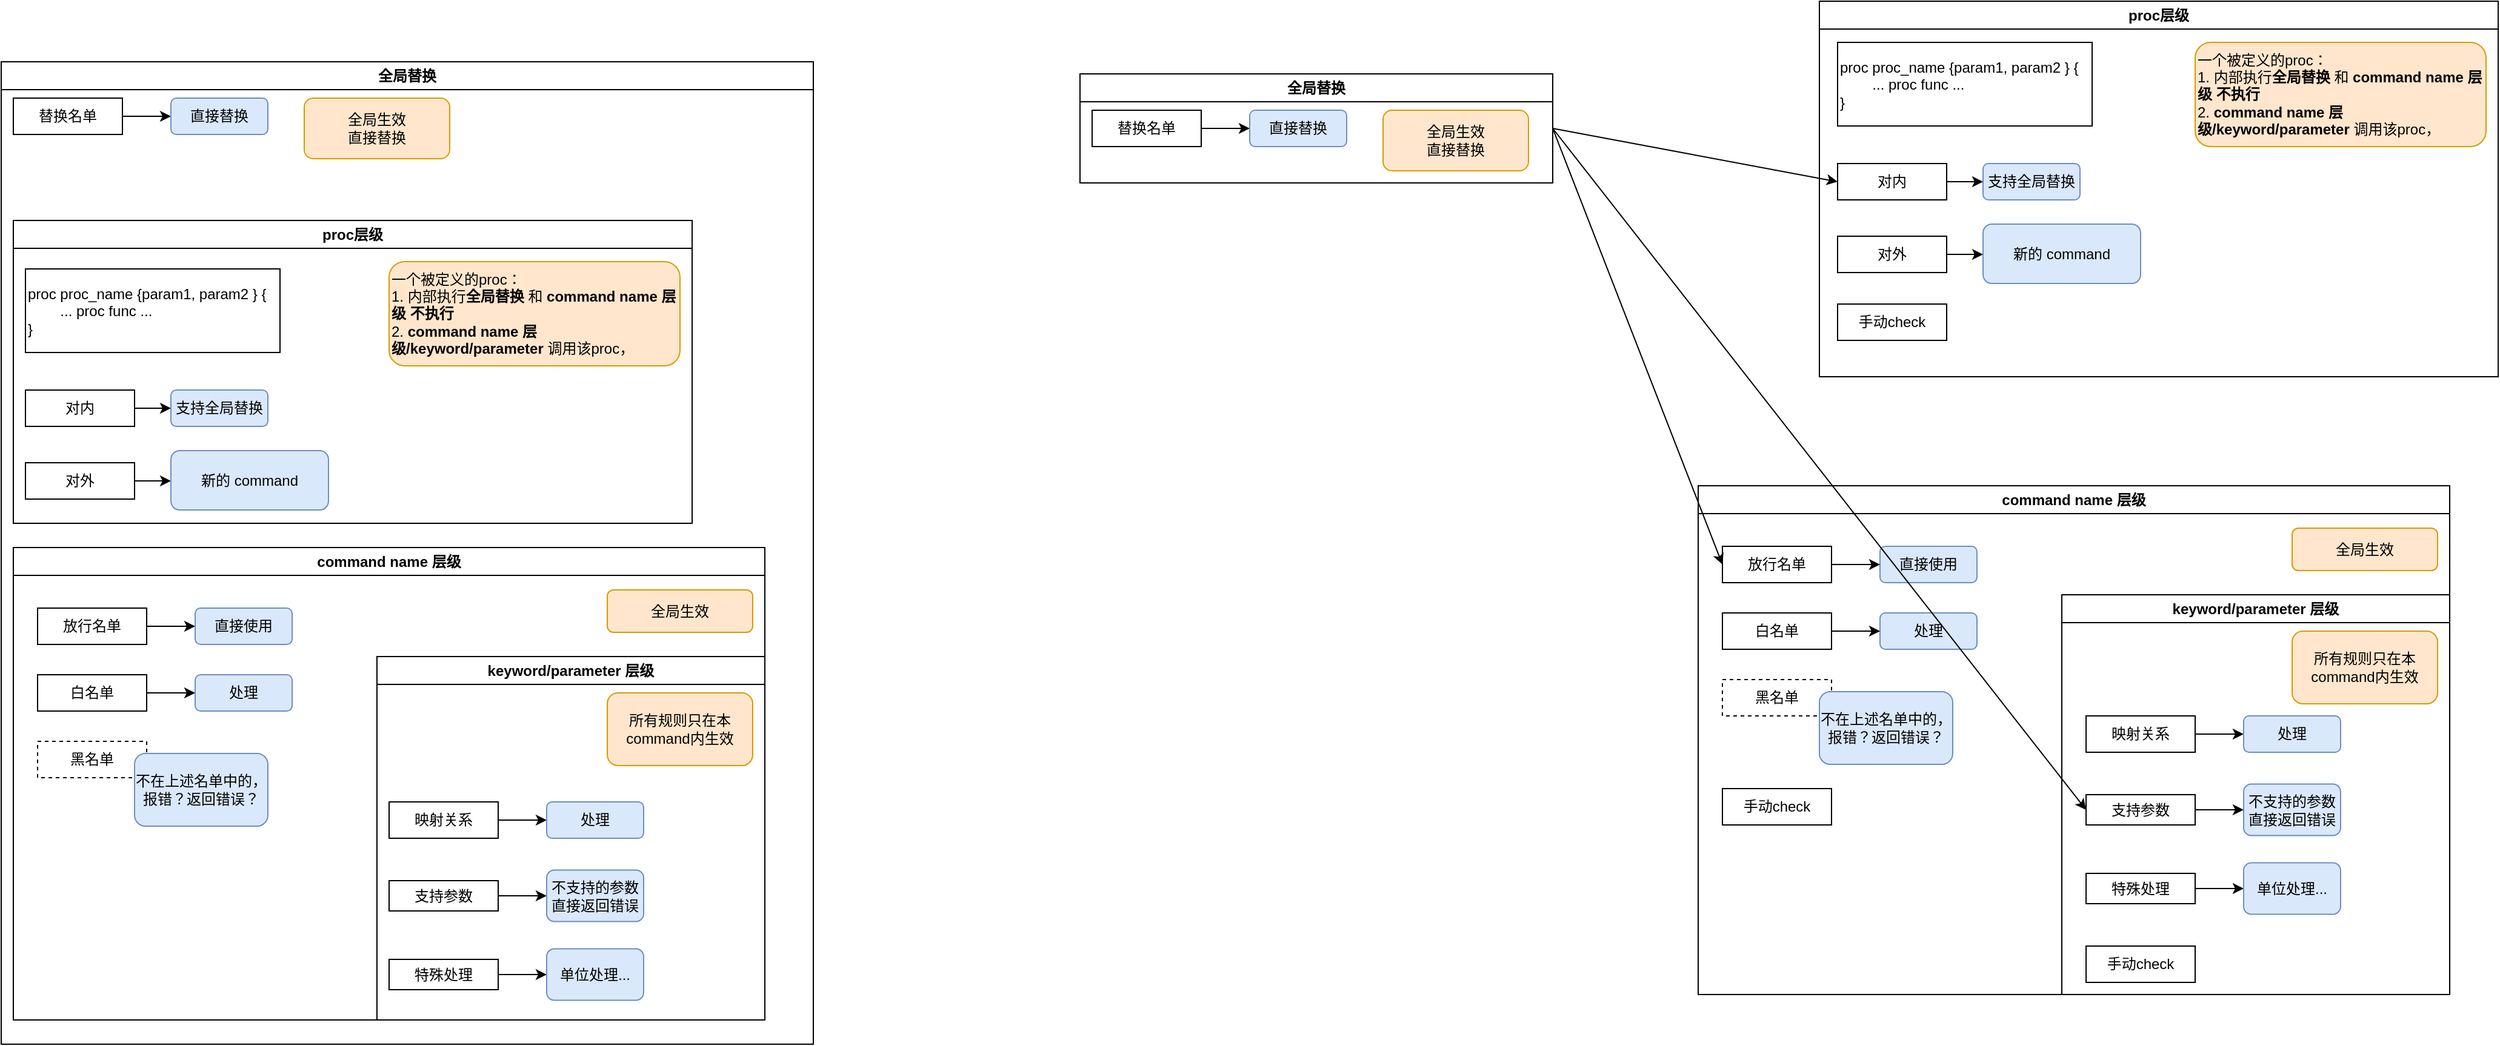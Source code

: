 <mxfile version="24.7.6">
  <diagram name="第 1 页" id="RZydtw0dfkvndmXbP_aF">
    <mxGraphModel dx="1481" dy="771" grid="1" gridSize="10" guides="1" tooltips="1" connect="1" arrows="1" fold="1" page="1" pageScale="1" pageWidth="827" pageHeight="1169" math="0" shadow="0">
      <root>
        <mxCell id="0" />
        <mxCell id="1" parent="0" />
        <mxCell id="8--45SvLZGRJWrr07VA9-4" value="command name 层级" style="swimlane;whiteSpace=wrap;html=1;" parent="1" vertex="1">
          <mxGeometry x="30" y="511" width="620" height="390" as="geometry">
            <mxRectangle x="240" y="80" width="150" height="30" as="alternateBounds" />
          </mxGeometry>
        </mxCell>
        <mxCell id="8--45SvLZGRJWrr07VA9-1" value="放行名单" style="rounded=0;whiteSpace=wrap;html=1;" parent="8--45SvLZGRJWrr07VA9-4" vertex="1">
          <mxGeometry x="20" y="50" width="90" height="30" as="geometry" />
        </mxCell>
        <mxCell id="8--45SvLZGRJWrr07VA9-14" style="edgeStyle=orthogonalEdgeStyle;rounded=0;orthogonalLoop=1;jettySize=auto;html=1;entryX=0;entryY=0.5;entryDx=0;entryDy=0;" parent="8--45SvLZGRJWrr07VA9-4" edge="1">
          <mxGeometry relative="1" as="geometry">
            <mxPoint x="180.0" y="160" as="targetPoint" />
          </mxGeometry>
        </mxCell>
        <mxCell id="8--45SvLZGRJWrr07VA9-6" value="直接使用" style="rounded=1;whiteSpace=wrap;html=1;fillColor=#dae8fc;strokeColor=#6c8ebf;" parent="8--45SvLZGRJWrr07VA9-4" vertex="1">
          <mxGeometry x="150" y="50" width="80" height="30" as="geometry" />
        </mxCell>
        <mxCell id="8--45SvLZGRJWrr07VA9-5" style="edgeStyle=orthogonalEdgeStyle;rounded=0;orthogonalLoop=1;jettySize=auto;html=1;" parent="8--45SvLZGRJWrr07VA9-4" source="8--45SvLZGRJWrr07VA9-1" target="8--45SvLZGRJWrr07VA9-6" edge="1">
          <mxGeometry relative="1" as="geometry">
            <mxPoint x="200" y="80" as="targetPoint" />
          </mxGeometry>
        </mxCell>
        <mxCell id="8--45SvLZGRJWrr07VA9-17" value="keyword/parameter 层级" style="swimlane;whiteSpace=wrap;html=1;" parent="8--45SvLZGRJWrr07VA9-4" vertex="1">
          <mxGeometry x="300" y="90" width="320" height="300" as="geometry" />
        </mxCell>
        <mxCell id="8--45SvLZGRJWrr07VA9-35" style="edgeStyle=orthogonalEdgeStyle;rounded=0;orthogonalLoop=1;jettySize=auto;html=1;exitX=1;exitY=0.5;exitDx=0;exitDy=0;" parent="8--45SvLZGRJWrr07VA9-17" source="8--45SvLZGRJWrr07VA9-28" target="8--45SvLZGRJWrr07VA9-29" edge="1">
          <mxGeometry relative="1" as="geometry" />
        </mxCell>
        <mxCell id="8--45SvLZGRJWrr07VA9-28" value="映射关系" style="rounded=0;whiteSpace=wrap;html=1;" parent="8--45SvLZGRJWrr07VA9-17" vertex="1">
          <mxGeometry x="10" y="120" width="90" height="30" as="geometry" />
        </mxCell>
        <mxCell id="8--45SvLZGRJWrr07VA9-29" value="处理" style="rounded=1;whiteSpace=wrap;html=1;fillColor=#dae8fc;strokeColor=#6c8ebf;" parent="8--45SvLZGRJWrr07VA9-17" vertex="1">
          <mxGeometry x="140" y="120" width="80" height="30" as="geometry" />
        </mxCell>
        <mxCell id="8--45SvLZGRJWrr07VA9-36" style="edgeStyle=orthogonalEdgeStyle;rounded=0;orthogonalLoop=1;jettySize=auto;html=1;" parent="8--45SvLZGRJWrr07VA9-17" source="8--45SvLZGRJWrr07VA9-34" edge="1">
          <mxGeometry relative="1" as="geometry">
            <mxPoint x="140" y="197.5" as="targetPoint" />
          </mxGeometry>
        </mxCell>
        <mxCell id="8--45SvLZGRJWrr07VA9-34" value="支持参数" style="rounded=0;whiteSpace=wrap;html=1;" parent="8--45SvLZGRJWrr07VA9-17" vertex="1">
          <mxGeometry x="10" y="185" width="90" height="25" as="geometry" />
        </mxCell>
        <mxCell id="8--45SvLZGRJWrr07VA9-37" value="不支持的参数直接返回错误" style="rounded=1;whiteSpace=wrap;html=1;fillColor=#dae8fc;strokeColor=#6c8ebf;" parent="8--45SvLZGRJWrr07VA9-17" vertex="1">
          <mxGeometry x="140" y="176.25" width="80" height="42.5" as="geometry" />
        </mxCell>
        <mxCell id="8--45SvLZGRJWrr07VA9-69" style="edgeStyle=orthogonalEdgeStyle;rounded=0;orthogonalLoop=1;jettySize=auto;html=1;exitX=1;exitY=0.5;exitDx=0;exitDy=0;entryX=0;entryY=0.5;entryDx=0;entryDy=0;" parent="8--45SvLZGRJWrr07VA9-17" source="8--45SvLZGRJWrr07VA9-38" target="8--45SvLZGRJWrr07VA9-68" edge="1">
          <mxGeometry relative="1" as="geometry" />
        </mxCell>
        <mxCell id="8--45SvLZGRJWrr07VA9-38" value="特殊处理" style="rounded=0;whiteSpace=wrap;html=1;" parent="8--45SvLZGRJWrr07VA9-17" vertex="1">
          <mxGeometry x="10" y="250" width="90" height="25" as="geometry" />
        </mxCell>
        <mxCell id="8--45SvLZGRJWrr07VA9-68" value="单位处理..." style="rounded=1;whiteSpace=wrap;html=1;fillColor=#dae8fc;strokeColor=#6c8ebf;" parent="8--45SvLZGRJWrr07VA9-17" vertex="1">
          <mxGeometry x="140" y="241.25" width="80" height="42.5" as="geometry" />
        </mxCell>
        <mxCell id="8--45SvLZGRJWrr07VA9-18" value="所有规则只在本command内生效" style="rounded=1;whiteSpace=wrap;html=1;fillColor=#ffe6cc;strokeColor=#d79b00;" parent="8--45SvLZGRJWrr07VA9-17" vertex="1">
          <mxGeometry x="190" y="30" width="120" height="60" as="geometry" />
        </mxCell>
        <mxCell id="8--45SvLZGRJWrr07VA9-24" value="白名单" style="rounded=0;whiteSpace=wrap;html=1;" parent="8--45SvLZGRJWrr07VA9-4" vertex="1">
          <mxGeometry x="20" y="105" width="90" height="30" as="geometry" />
        </mxCell>
        <mxCell id="8--45SvLZGRJWrr07VA9-25" value="处理" style="rounded=1;whiteSpace=wrap;html=1;fillColor=#dae8fc;strokeColor=#6c8ebf;" parent="8--45SvLZGRJWrr07VA9-4" vertex="1">
          <mxGeometry x="150" y="105" width="80" height="30" as="geometry" />
        </mxCell>
        <mxCell id="8--45SvLZGRJWrr07VA9-27" value="黑名单" style="rounded=0;whiteSpace=wrap;html=1;dashed=1;" parent="8--45SvLZGRJWrr07VA9-4" vertex="1">
          <mxGeometry x="20" y="160" width="90" height="30" as="geometry" />
        </mxCell>
        <mxCell id="8--45SvLZGRJWrr07VA9-26" style="edgeStyle=orthogonalEdgeStyle;rounded=0;orthogonalLoop=1;jettySize=auto;html=1;" parent="8--45SvLZGRJWrr07VA9-4" source="8--45SvLZGRJWrr07VA9-24" target="8--45SvLZGRJWrr07VA9-25" edge="1">
          <mxGeometry relative="1" as="geometry">
            <mxPoint x="200" y="135" as="targetPoint" />
          </mxGeometry>
        </mxCell>
        <mxCell id="8--45SvLZGRJWrr07VA9-16" value="不在上述名单中的，报错？返回错误？" style="rounded=1;whiteSpace=wrap;html=1;fillColor=#dae8fc;strokeColor=#6c8ebf;" parent="8--45SvLZGRJWrr07VA9-4" vertex="1">
          <mxGeometry x="100" y="170" width="110" height="60" as="geometry" />
        </mxCell>
        <mxCell id="8--45SvLZGRJWrr07VA9-71" value="全局生效" style="rounded=1;whiteSpace=wrap;html=1;fillColor=#ffe6cc;strokeColor=#d79b00;" parent="8--45SvLZGRJWrr07VA9-4" vertex="1">
          <mxGeometry x="490" y="35" width="120" height="35" as="geometry" />
        </mxCell>
        <mxCell id="8--45SvLZGRJWrr07VA9-64" value="proc层级" style="swimlane;whiteSpace=wrap;html=1;" parent="1" vertex="1">
          <mxGeometry x="30" y="241" width="560" height="250" as="geometry" />
        </mxCell>
        <mxCell id="8--45SvLZGRJWrr07VA9-70" value="一个被定义的proc：&lt;div&gt;1. 内部执行&lt;b&gt;全局替换 &lt;/b&gt;和&lt;b&gt;&amp;nbsp;&lt;/b&gt;&lt;span style=&quot;font-weight: 700; text-align: center;&quot;&gt;command name 层级&lt;/span&gt;&lt;b&gt;&amp;nbsp;不执行&amp;nbsp;&lt;/b&gt;&lt;/div&gt;&lt;div&gt;2.&amp;nbsp;&lt;span style=&quot;background-color: initial; font-weight: 700;&quot;&gt;command name 层级/&lt;/span&gt;&lt;span style=&quot;background-color: initial; font-weight: 700;&quot;&gt;keyword/parameter &lt;/span&gt;&lt;span style=&quot;background-color: initial;&quot;&gt;调用该proc，&lt;/span&gt;&lt;/div&gt;" style="rounded=1;whiteSpace=wrap;html=1;fillColor=#ffe6cc;strokeColor=#d79b00;align=left;" parent="8--45SvLZGRJWrr07VA9-64" vertex="1">
          <mxGeometry x="310" y="34" width="240" height="86" as="geometry" />
        </mxCell>
        <mxCell id="M8b2lQpFjyDXOdki4PDH-1" value="全局替换" style="swimlane;whiteSpace=wrap;html=1;" parent="1" vertex="1">
          <mxGeometry x="20" y="110" width="670" height="811" as="geometry" />
        </mxCell>
        <mxCell id="M8b2lQpFjyDXOdki4PDH-6" style="edgeStyle=orthogonalEdgeStyle;rounded=0;orthogonalLoop=1;jettySize=auto;html=1;entryX=0;entryY=0.5;entryDx=0;entryDy=0;" parent="M8b2lQpFjyDXOdki4PDH-1" source="M8b2lQpFjyDXOdki4PDH-3" target="M8b2lQpFjyDXOdki4PDH-4" edge="1">
          <mxGeometry relative="1" as="geometry" />
        </mxCell>
        <mxCell id="M8b2lQpFjyDXOdki4PDH-3" value="替换名单" style="rounded=0;whiteSpace=wrap;html=1;" parent="M8b2lQpFjyDXOdki4PDH-1" vertex="1">
          <mxGeometry x="10" y="30" width="90" height="30" as="geometry" />
        </mxCell>
        <mxCell id="M8b2lQpFjyDXOdki4PDH-4" value="直接替换" style="rounded=1;whiteSpace=wrap;html=1;fillColor=#dae8fc;strokeColor=#6c8ebf;" parent="M8b2lQpFjyDXOdki4PDH-1" vertex="1">
          <mxGeometry x="140" y="30" width="80" height="30" as="geometry" />
        </mxCell>
        <mxCell id="M8b2lQpFjyDXOdki4PDH-5" value="全局生效&lt;div&gt;直接替换&lt;/div&gt;" style="rounded=1;whiteSpace=wrap;html=1;fillColor=#ffe6cc;strokeColor=#d79b00;" parent="M8b2lQpFjyDXOdki4PDH-1" vertex="1">
          <mxGeometry x="250" y="30" width="120" height="50" as="geometry" />
        </mxCell>
        <mxCell id="M8b2lQpFjyDXOdki4PDH-7" value="对内" style="rounded=0;whiteSpace=wrap;html=1;" parent="M8b2lQpFjyDXOdki4PDH-1" vertex="1">
          <mxGeometry x="20" y="271" width="90" height="30" as="geometry" />
        </mxCell>
        <mxCell id="M8b2lQpFjyDXOdki4PDH-16" value="支持全局替换" style="rounded=1;whiteSpace=wrap;html=1;fillColor=#dae8fc;strokeColor=#6c8ebf;" parent="M8b2lQpFjyDXOdki4PDH-1" vertex="1">
          <mxGeometry x="140" y="271" width="80" height="30" as="geometry" />
        </mxCell>
        <mxCell id="0vv12LQd-PFsxe46ti_l-1" style="edgeStyle=orthogonalEdgeStyle;rounded=0;orthogonalLoop=1;jettySize=auto;html=1;exitX=1;exitY=0.5;exitDx=0;exitDy=0;entryX=0;entryY=0.5;entryDx=0;entryDy=0;" parent="M8b2lQpFjyDXOdki4PDH-1" source="M8b2lQpFjyDXOdki4PDH-17" target="M8b2lQpFjyDXOdki4PDH-22" edge="1">
          <mxGeometry relative="1" as="geometry" />
        </mxCell>
        <mxCell id="M8b2lQpFjyDXOdki4PDH-17" value="对外" style="rounded=0;whiteSpace=wrap;html=1;" parent="M8b2lQpFjyDXOdki4PDH-1" vertex="1">
          <mxGeometry x="20" y="331" width="90" height="30" as="geometry" />
        </mxCell>
        <mxCell id="M8b2lQpFjyDXOdki4PDH-19" style="edgeStyle=orthogonalEdgeStyle;rounded=0;orthogonalLoop=1;jettySize=auto;html=1;exitX=1;exitY=0.5;exitDx=0;exitDy=0;entryX=0;entryY=0.5;entryDx=0;entryDy=0;" parent="M8b2lQpFjyDXOdki4PDH-1" source="M8b2lQpFjyDXOdki4PDH-7" target="M8b2lQpFjyDXOdki4PDH-16" edge="1">
          <mxGeometry relative="1" as="geometry" />
        </mxCell>
        <mxCell id="M8b2lQpFjyDXOdki4PDH-20" value="proc proc_name {param1, param2 } {&lt;div&gt;&lt;span style=&quot;white-space: pre;&quot;&gt;&#x9;&lt;/span&gt;... proc func ...&lt;/div&gt;&lt;div&gt;}&lt;/div&gt;" style="rounded=0;whiteSpace=wrap;html=1;align=left;" parent="M8b2lQpFjyDXOdki4PDH-1" vertex="1">
          <mxGeometry x="20" y="171" width="210" height="69" as="geometry" />
        </mxCell>
        <mxCell id="M8b2lQpFjyDXOdki4PDH-22" value="新的 command" style="rounded=1;whiteSpace=wrap;html=1;fillColor=#dae8fc;strokeColor=#6c8ebf;" parent="M8b2lQpFjyDXOdki4PDH-1" vertex="1">
          <mxGeometry x="140" y="321" width="130" height="49" as="geometry" />
        </mxCell>
        <mxCell id="0vv12LQd-PFsxe46ti_l-2" value="command name 层级" style="swimlane;whiteSpace=wrap;html=1;" parent="1" vertex="1">
          <mxGeometry x="1420" y="460" width="620" height="420" as="geometry">
            <mxRectangle x="240" y="80" width="150" height="30" as="alternateBounds" />
          </mxGeometry>
        </mxCell>
        <mxCell id="0vv12LQd-PFsxe46ti_l-3" value="放行名单" style="rounded=0;whiteSpace=wrap;html=1;" parent="0vv12LQd-PFsxe46ti_l-2" vertex="1">
          <mxGeometry x="20" y="50" width="90" height="30" as="geometry" />
        </mxCell>
        <mxCell id="0vv12LQd-PFsxe46ti_l-4" style="edgeStyle=orthogonalEdgeStyle;rounded=0;orthogonalLoop=1;jettySize=auto;html=1;entryX=0;entryY=0.5;entryDx=0;entryDy=0;" parent="0vv12LQd-PFsxe46ti_l-2" edge="1">
          <mxGeometry relative="1" as="geometry">
            <mxPoint x="180.0" y="160" as="targetPoint" />
          </mxGeometry>
        </mxCell>
        <mxCell id="0vv12LQd-PFsxe46ti_l-5" value="直接使用" style="rounded=1;whiteSpace=wrap;html=1;fillColor=#dae8fc;strokeColor=#6c8ebf;" parent="0vv12LQd-PFsxe46ti_l-2" vertex="1">
          <mxGeometry x="150" y="50" width="80" height="30" as="geometry" />
        </mxCell>
        <mxCell id="0vv12LQd-PFsxe46ti_l-6" style="edgeStyle=orthogonalEdgeStyle;rounded=0;orthogonalLoop=1;jettySize=auto;html=1;" parent="0vv12LQd-PFsxe46ti_l-2" source="0vv12LQd-PFsxe46ti_l-3" target="0vv12LQd-PFsxe46ti_l-5" edge="1">
          <mxGeometry relative="1" as="geometry">
            <mxPoint x="200" y="80" as="targetPoint" />
          </mxGeometry>
        </mxCell>
        <mxCell id="0vv12LQd-PFsxe46ti_l-7" value="keyword/parameter 层级" style="swimlane;whiteSpace=wrap;html=1;" parent="0vv12LQd-PFsxe46ti_l-2" vertex="1">
          <mxGeometry x="300" y="90" width="320" height="330" as="geometry" />
        </mxCell>
        <mxCell id="0vv12LQd-PFsxe46ti_l-8" style="edgeStyle=orthogonalEdgeStyle;rounded=0;orthogonalLoop=1;jettySize=auto;html=1;exitX=1;exitY=0.5;exitDx=0;exitDy=0;" parent="0vv12LQd-PFsxe46ti_l-7" source="0vv12LQd-PFsxe46ti_l-9" target="0vv12LQd-PFsxe46ti_l-10" edge="1">
          <mxGeometry relative="1" as="geometry" />
        </mxCell>
        <mxCell id="0vv12LQd-PFsxe46ti_l-9" value="映射关系" style="rounded=0;whiteSpace=wrap;html=1;" parent="0vv12LQd-PFsxe46ti_l-7" vertex="1">
          <mxGeometry x="20" y="100" width="90" height="30" as="geometry" />
        </mxCell>
        <mxCell id="0vv12LQd-PFsxe46ti_l-10" value="处理" style="rounded=1;whiteSpace=wrap;html=1;fillColor=#dae8fc;strokeColor=#6c8ebf;" parent="0vv12LQd-PFsxe46ti_l-7" vertex="1">
          <mxGeometry x="150" y="100" width="80" height="30" as="geometry" />
        </mxCell>
        <mxCell id="0vv12LQd-PFsxe46ti_l-11" style="edgeStyle=orthogonalEdgeStyle;rounded=0;orthogonalLoop=1;jettySize=auto;html=1;" parent="0vv12LQd-PFsxe46ti_l-7" source="0vv12LQd-PFsxe46ti_l-12" edge="1">
          <mxGeometry relative="1" as="geometry">
            <mxPoint x="150" y="177.5" as="targetPoint" />
          </mxGeometry>
        </mxCell>
        <mxCell id="0vv12LQd-PFsxe46ti_l-12" value="支持参数" style="rounded=0;whiteSpace=wrap;html=1;" parent="0vv12LQd-PFsxe46ti_l-7" vertex="1">
          <mxGeometry x="20" y="165" width="90" height="25" as="geometry" />
        </mxCell>
        <mxCell id="0vv12LQd-PFsxe46ti_l-13" value="不支持的参数直接返回错误" style="rounded=1;whiteSpace=wrap;html=1;fillColor=#dae8fc;strokeColor=#6c8ebf;" parent="0vv12LQd-PFsxe46ti_l-7" vertex="1">
          <mxGeometry x="150" y="156.25" width="80" height="42.5" as="geometry" />
        </mxCell>
        <mxCell id="0vv12LQd-PFsxe46ti_l-14" style="edgeStyle=orthogonalEdgeStyle;rounded=0;orthogonalLoop=1;jettySize=auto;html=1;exitX=1;exitY=0.5;exitDx=0;exitDy=0;entryX=0;entryY=0.5;entryDx=0;entryDy=0;" parent="0vv12LQd-PFsxe46ti_l-7" source="0vv12LQd-PFsxe46ti_l-15" target="0vv12LQd-PFsxe46ti_l-16" edge="1">
          <mxGeometry relative="1" as="geometry" />
        </mxCell>
        <mxCell id="0vv12LQd-PFsxe46ti_l-15" value="特殊处理" style="rounded=0;whiteSpace=wrap;html=1;" parent="0vv12LQd-PFsxe46ti_l-7" vertex="1">
          <mxGeometry x="20" y="230" width="90" height="25" as="geometry" />
        </mxCell>
        <mxCell id="0vv12LQd-PFsxe46ti_l-16" value="单位处理..." style="rounded=1;whiteSpace=wrap;html=1;fillColor=#dae8fc;strokeColor=#6c8ebf;" parent="0vv12LQd-PFsxe46ti_l-7" vertex="1">
          <mxGeometry x="150" y="221.25" width="80" height="42.5" as="geometry" />
        </mxCell>
        <mxCell id="0vv12LQd-PFsxe46ti_l-17" value="所有规则只在本command内生效" style="rounded=1;whiteSpace=wrap;html=1;fillColor=#ffe6cc;strokeColor=#d79b00;" parent="0vv12LQd-PFsxe46ti_l-7" vertex="1">
          <mxGeometry x="190" y="30" width="120" height="60" as="geometry" />
        </mxCell>
        <mxCell id="uP43sitpv32sqw-eTHtt-4" value="手动check" style="rounded=0;whiteSpace=wrap;html=1;" vertex="1" parent="0vv12LQd-PFsxe46ti_l-7">
          <mxGeometry x="20" y="290" width="90" height="30" as="geometry" />
        </mxCell>
        <mxCell id="0vv12LQd-PFsxe46ti_l-18" value="白名单" style="rounded=0;whiteSpace=wrap;html=1;" parent="0vv12LQd-PFsxe46ti_l-2" vertex="1">
          <mxGeometry x="20" y="105" width="90" height="30" as="geometry" />
        </mxCell>
        <mxCell id="0vv12LQd-PFsxe46ti_l-19" value="处理" style="rounded=1;whiteSpace=wrap;html=1;fillColor=#dae8fc;strokeColor=#6c8ebf;" parent="0vv12LQd-PFsxe46ti_l-2" vertex="1">
          <mxGeometry x="150" y="105" width="80" height="30" as="geometry" />
        </mxCell>
        <mxCell id="0vv12LQd-PFsxe46ti_l-20" value="黑名单" style="rounded=0;whiteSpace=wrap;html=1;dashed=1;" parent="0vv12LQd-PFsxe46ti_l-2" vertex="1">
          <mxGeometry x="20" y="160" width="90" height="30" as="geometry" />
        </mxCell>
        <mxCell id="0vv12LQd-PFsxe46ti_l-21" style="edgeStyle=orthogonalEdgeStyle;rounded=0;orthogonalLoop=1;jettySize=auto;html=1;" parent="0vv12LQd-PFsxe46ti_l-2" source="0vv12LQd-PFsxe46ti_l-18" target="0vv12LQd-PFsxe46ti_l-19" edge="1">
          <mxGeometry relative="1" as="geometry">
            <mxPoint x="200" y="135" as="targetPoint" />
          </mxGeometry>
        </mxCell>
        <mxCell id="0vv12LQd-PFsxe46ti_l-22" value="不在上述名单中的，报错？返回错误？" style="rounded=1;whiteSpace=wrap;html=1;fillColor=#dae8fc;strokeColor=#6c8ebf;" parent="0vv12LQd-PFsxe46ti_l-2" vertex="1">
          <mxGeometry x="100" y="170" width="110" height="60" as="geometry" />
        </mxCell>
        <mxCell id="0vv12LQd-PFsxe46ti_l-23" value="全局生效" style="rounded=1;whiteSpace=wrap;html=1;fillColor=#ffe6cc;strokeColor=#d79b00;" parent="0vv12LQd-PFsxe46ti_l-2" vertex="1">
          <mxGeometry x="490" y="35" width="120" height="35" as="geometry" />
        </mxCell>
        <mxCell id="uP43sitpv32sqw-eTHtt-2" value="手动check" style="rounded=0;whiteSpace=wrap;html=1;" vertex="1" parent="0vv12LQd-PFsxe46ti_l-2">
          <mxGeometry x="20" y="250" width="90" height="30" as="geometry" />
        </mxCell>
        <mxCell id="0vv12LQd-PFsxe46ti_l-77" style="rounded=0;orthogonalLoop=1;jettySize=auto;html=1;exitX=1;exitY=0.5;exitDx=0;exitDy=0;entryX=0;entryY=0.5;entryDx=0;entryDy=0;" parent="1" source="0vv12LQd-PFsxe46ti_l-26" target="0vv12LQd-PFsxe46ti_l-66" edge="1">
          <mxGeometry relative="1" as="geometry" />
        </mxCell>
        <mxCell id="0vv12LQd-PFsxe46ti_l-78" style="rounded=0;orthogonalLoop=1;jettySize=auto;html=1;exitX=1;exitY=0.5;exitDx=0;exitDy=0;entryX=0;entryY=0.5;entryDx=0;entryDy=0;" parent="1" source="0vv12LQd-PFsxe46ti_l-26" target="0vv12LQd-PFsxe46ti_l-3" edge="1">
          <mxGeometry relative="1" as="geometry" />
        </mxCell>
        <mxCell id="0vv12LQd-PFsxe46ti_l-79" style="edgeStyle=orthogonalEdgeStyle;rounded=0;orthogonalLoop=1;jettySize=auto;html=1;exitX=1;exitY=0.5;exitDx=0;exitDy=0;entryX=0;entryY=0.5;entryDx=0;entryDy=0;strokeColor=none;" parent="1" source="0vv12LQd-PFsxe46ti_l-26" target="0vv12LQd-PFsxe46ti_l-12" edge="1">
          <mxGeometry relative="1" as="geometry" />
        </mxCell>
        <mxCell id="0vv12LQd-PFsxe46ti_l-80" style="rounded=0;orthogonalLoop=1;jettySize=auto;html=1;exitX=1;exitY=0.5;exitDx=0;exitDy=0;entryX=0;entryY=0.5;entryDx=0;entryDy=0;" parent="1" source="0vv12LQd-PFsxe46ti_l-26" target="0vv12LQd-PFsxe46ti_l-12" edge="1">
          <mxGeometry relative="1" as="geometry" />
        </mxCell>
        <mxCell id="0vv12LQd-PFsxe46ti_l-26" value="全局替换" style="swimlane;whiteSpace=wrap;html=1;" parent="1" vertex="1">
          <mxGeometry x="910" y="120" width="390" height="90" as="geometry">
            <mxRectangle x="1230" y="110" width="90" height="30" as="alternateBounds" />
          </mxGeometry>
        </mxCell>
        <mxCell id="0vv12LQd-PFsxe46ti_l-27" style="edgeStyle=orthogonalEdgeStyle;rounded=0;orthogonalLoop=1;jettySize=auto;html=1;entryX=0;entryY=0.5;entryDx=0;entryDy=0;" parent="0vv12LQd-PFsxe46ti_l-26" source="0vv12LQd-PFsxe46ti_l-28" target="0vv12LQd-PFsxe46ti_l-29" edge="1">
          <mxGeometry relative="1" as="geometry" />
        </mxCell>
        <mxCell id="0vv12LQd-PFsxe46ti_l-28" value="替换名单" style="rounded=0;whiteSpace=wrap;html=1;" parent="0vv12LQd-PFsxe46ti_l-26" vertex="1">
          <mxGeometry x="10" y="30" width="90" height="30" as="geometry" />
        </mxCell>
        <mxCell id="0vv12LQd-PFsxe46ti_l-29" value="直接替换" style="rounded=1;whiteSpace=wrap;html=1;fillColor=#dae8fc;strokeColor=#6c8ebf;" parent="0vv12LQd-PFsxe46ti_l-26" vertex="1">
          <mxGeometry x="140" y="30" width="80" height="30" as="geometry" />
        </mxCell>
        <mxCell id="0vv12LQd-PFsxe46ti_l-30" value="全局生效&lt;div&gt;直接替换&lt;/div&gt;" style="rounded=1;whiteSpace=wrap;html=1;fillColor=#ffe6cc;strokeColor=#d79b00;" parent="0vv12LQd-PFsxe46ti_l-26" vertex="1">
          <mxGeometry x="250" y="30" width="120" height="50" as="geometry" />
        </mxCell>
        <mxCell id="0vv12LQd-PFsxe46ti_l-50" value="proc层级" style="swimlane;whiteSpace=wrap;html=1;" parent="1" vertex="1">
          <mxGeometry x="1520" y="60" width="560" height="310" as="geometry" />
        </mxCell>
        <mxCell id="0vv12LQd-PFsxe46ti_l-51" value="一个被定义的proc：&lt;div&gt;1. 内部执行&lt;b&gt;全局替换 &lt;/b&gt;和&lt;b&gt;&amp;nbsp;&lt;/b&gt;&lt;span style=&quot;font-weight: 700; text-align: center;&quot;&gt;command name 层级&lt;/span&gt;&lt;b&gt;&amp;nbsp;不执行&amp;nbsp;&lt;/b&gt;&lt;/div&gt;&lt;div&gt;2.&amp;nbsp;&lt;span style=&quot;background-color: initial; font-weight: 700;&quot;&gt;command name 层级/&lt;/span&gt;&lt;span style=&quot;background-color: initial; font-weight: 700;&quot;&gt;keyword/parameter &lt;/span&gt;&lt;span style=&quot;background-color: initial;&quot;&gt;调用该proc，&lt;/span&gt;&lt;/div&gt;" style="rounded=1;whiteSpace=wrap;html=1;fillColor=#ffe6cc;strokeColor=#d79b00;align=left;" parent="0vv12LQd-PFsxe46ti_l-50" vertex="1">
          <mxGeometry x="310" y="34" width="240" height="86" as="geometry" />
        </mxCell>
        <mxCell id="0vv12LQd-PFsxe46ti_l-66" value="对内" style="rounded=0;whiteSpace=wrap;html=1;" parent="0vv12LQd-PFsxe46ti_l-50" vertex="1">
          <mxGeometry x="15" y="134" width="90" height="30" as="geometry" />
        </mxCell>
        <mxCell id="0vv12LQd-PFsxe46ti_l-67" value="支持全局替换" style="rounded=1;whiteSpace=wrap;html=1;fillColor=#dae8fc;strokeColor=#6c8ebf;" parent="0vv12LQd-PFsxe46ti_l-50" vertex="1">
          <mxGeometry x="135" y="134" width="80" height="30" as="geometry" />
        </mxCell>
        <mxCell id="0vv12LQd-PFsxe46ti_l-68" style="edgeStyle=orthogonalEdgeStyle;rounded=0;orthogonalLoop=1;jettySize=auto;html=1;exitX=1;exitY=0.5;exitDx=0;exitDy=0;entryX=0;entryY=0.5;entryDx=0;entryDy=0;" parent="0vv12LQd-PFsxe46ti_l-50" source="0vv12LQd-PFsxe46ti_l-69" target="0vv12LQd-PFsxe46ti_l-72" edge="1">
          <mxGeometry relative="1" as="geometry" />
        </mxCell>
        <mxCell id="0vv12LQd-PFsxe46ti_l-69" value="对外" style="rounded=0;whiteSpace=wrap;html=1;" parent="0vv12LQd-PFsxe46ti_l-50" vertex="1">
          <mxGeometry x="15" y="194" width="90" height="30" as="geometry" />
        </mxCell>
        <mxCell id="0vv12LQd-PFsxe46ti_l-70" style="edgeStyle=orthogonalEdgeStyle;rounded=0;orthogonalLoop=1;jettySize=auto;html=1;exitX=1;exitY=0.5;exitDx=0;exitDy=0;entryX=0;entryY=0.5;entryDx=0;entryDy=0;" parent="0vv12LQd-PFsxe46ti_l-50" source="0vv12LQd-PFsxe46ti_l-66" target="0vv12LQd-PFsxe46ti_l-67" edge="1">
          <mxGeometry relative="1" as="geometry" />
        </mxCell>
        <mxCell id="0vv12LQd-PFsxe46ti_l-71" value="proc proc_name {param1, param2 } {&lt;div&gt;&lt;span style=&quot;white-space: pre;&quot;&gt;&#x9;&lt;/span&gt;... proc func ...&lt;/div&gt;&lt;div&gt;}&lt;/div&gt;" style="rounded=0;whiteSpace=wrap;html=1;align=left;" parent="0vv12LQd-PFsxe46ti_l-50" vertex="1">
          <mxGeometry x="15" y="34" width="210" height="69" as="geometry" />
        </mxCell>
        <mxCell id="0vv12LQd-PFsxe46ti_l-72" value="新的 command" style="rounded=1;whiteSpace=wrap;html=1;fillColor=#dae8fc;strokeColor=#6c8ebf;" parent="0vv12LQd-PFsxe46ti_l-50" vertex="1">
          <mxGeometry x="135" y="184" width="130" height="49" as="geometry" />
        </mxCell>
        <mxCell id="uP43sitpv32sqw-eTHtt-1" value="手动check" style="rounded=0;whiteSpace=wrap;html=1;" vertex="1" parent="0vv12LQd-PFsxe46ti_l-50">
          <mxGeometry x="15" y="250" width="90" height="30" as="geometry" />
        </mxCell>
      </root>
    </mxGraphModel>
  </diagram>
</mxfile>
